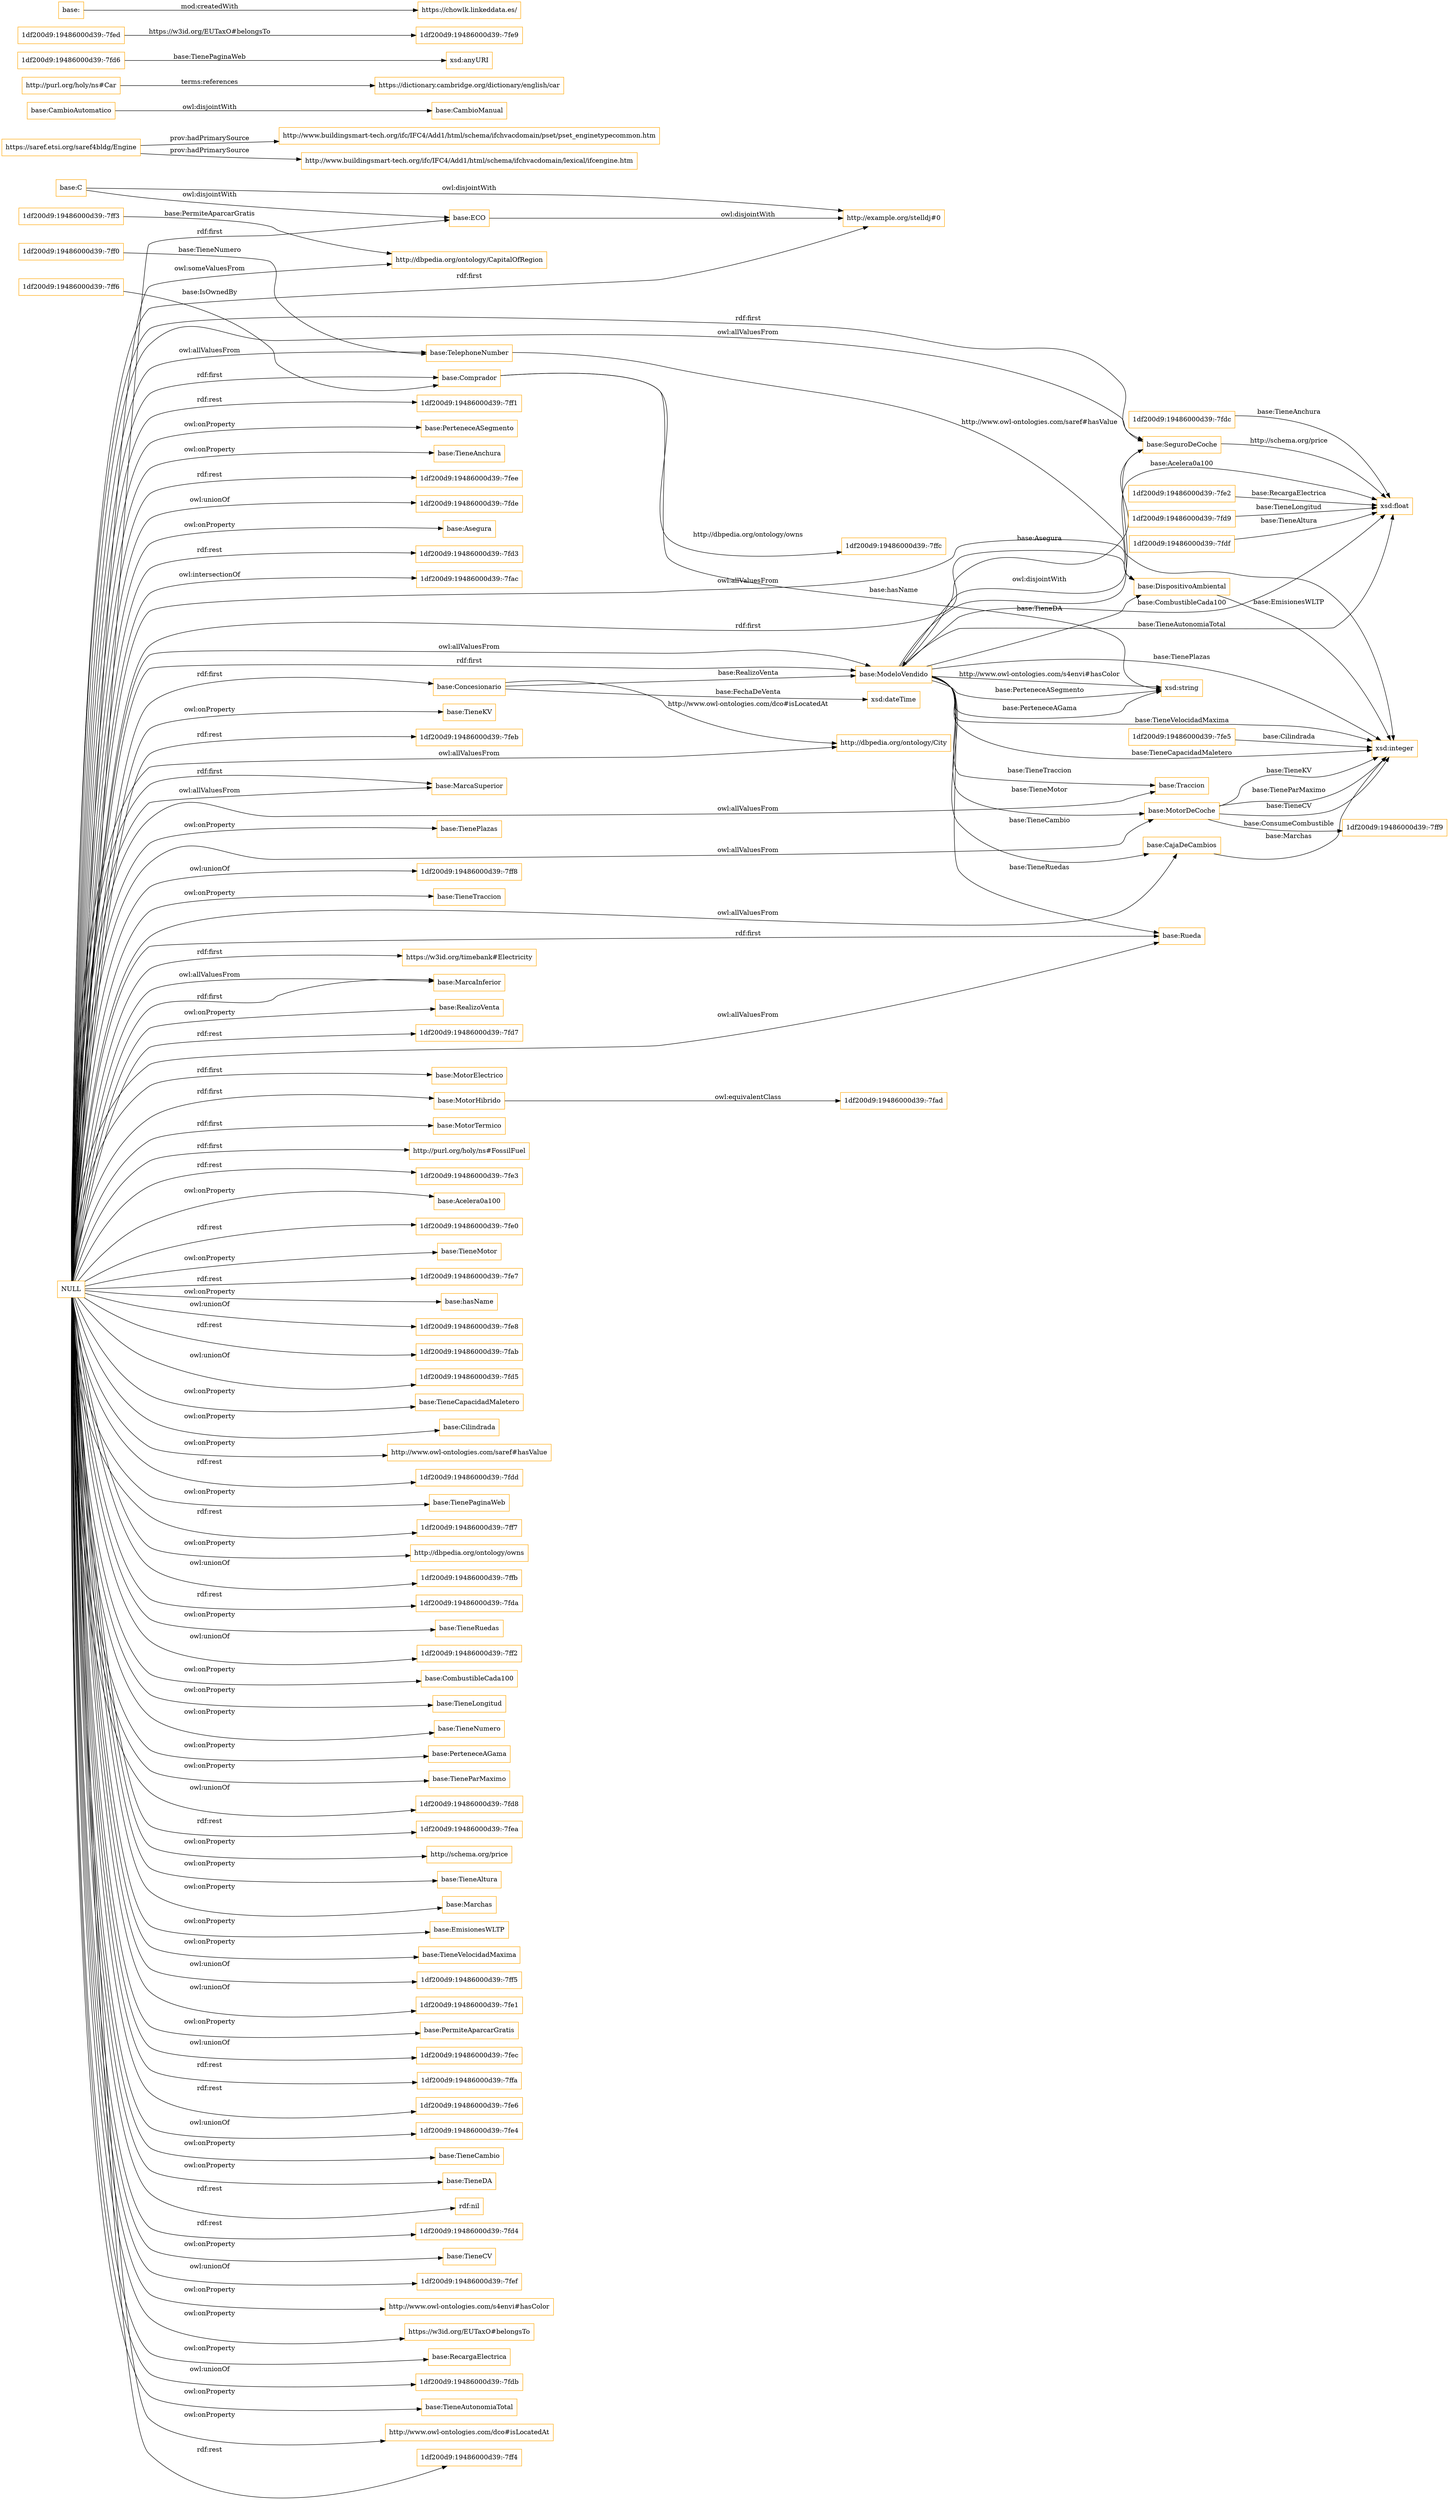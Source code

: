 digraph ar2dtool_diagram { 
rankdir=LR;
size="1501"
node [shape = rectangle, color="orange"]; "base:Traccion" "1df200d9:19486000d39:-7fe2" "base:SeguroDeCoche" "1df200d9:19486000d39:-7ff9" "base:MarcaSuperior" "1df200d9:19486000d39:-7fd9" "http://dbpedia.org/ontology/CapitalOfRegion" "base:DispositivoAmbiental" "1df200d9:19486000d39:-7ff0" "https://saref.etsi.org/saref4bldg/Engine" "1df200d9:19486000d39:-7fad" "base:TelephoneNumber" "base:Comprador" "base:MotorDeCoche" "1df200d9:19486000d39:-7ffc" "base:Rueda" "base:Concesionario" "base:CambioManual" "1df200d9:19486000d39:-7ff6" "1df200d9:19486000d39:-7fe5" "https://w3id.org/timebank#Electricity" "1df200d9:19486000d39:-7fdf" "base:CajaDeCambios" "base:MarcaInferior" "base:CambioAutomatico" "http://dbpedia.org/ontology/City" "base:C" "base:ECO" "http://purl.org/holy/ns#Car" "1df200d9:19486000d39:-7fdc" "base:ModeloVendido" "base:MotorElectrico" "base:MotorHibrido" "1df200d9:19486000d39:-7fd6" "http://example.org/stelldj#0" "1df200d9:19486000d39:-7fe9" "1df200d9:19486000d39:-7fed" "base:MotorTermico" "http://purl.org/holy/ns#FossilFuel" "1df200d9:19486000d39:-7ff3" ; /*classes style*/
	"base:C" -> "http://example.org/stelldj#0" [ label = "owl:disjointWith" ];
	"base:C" -> "base:ECO" [ label = "owl:disjointWith" ];
	"http://purl.org/holy/ns#Car" -> "https://dictionary.cambridge.org/dictionary/english/car" [ label = "terms:references" ];
	"base:CambioAutomatico" -> "base:CambioManual" [ label = "owl:disjointWith" ];
	"NULL" -> "1df200d9:19486000d39:-7fe3" [ label = "rdf:rest" ];
	"NULL" -> "base:Traccion" [ label = "owl:allValuesFrom" ];
	"NULL" -> "base:Acelera0a100" [ label = "owl:onProperty" ];
	"NULL" -> "base:MarcaInferior" [ label = "owl:allValuesFrom" ];
	"NULL" -> "1df200d9:19486000d39:-7fe0" [ label = "rdf:rest" ];
	"NULL" -> "base:TieneMotor" [ label = "owl:onProperty" ];
	"NULL" -> "1df200d9:19486000d39:-7fe7" [ label = "rdf:rest" ];
	"NULL" -> "base:hasName" [ label = "owl:onProperty" ];
	"NULL" -> "1df200d9:19486000d39:-7fe8" [ label = "owl:unionOf" ];
	"NULL" -> "1df200d9:19486000d39:-7fab" [ label = "rdf:rest" ];
	"NULL" -> "base:Comprador" [ label = "rdf:first" ];
	"NULL" -> "1df200d9:19486000d39:-7fd5" [ label = "owl:unionOf" ];
	"NULL" -> "base:TieneCapacidadMaletero" [ label = "owl:onProperty" ];
	"NULL" -> "base:Cilindrada" [ label = "owl:onProperty" ];
	"NULL" -> "http://www.owl-ontologies.com/saref#hasValue" [ label = "owl:onProperty" ];
	"NULL" -> "base:MotorTermico" [ label = "rdf:first" ];
	"NULL" -> "1df200d9:19486000d39:-7fdd" [ label = "rdf:rest" ];
	"NULL" -> "base:TienePaginaWeb" [ label = "owl:onProperty" ];
	"NULL" -> "1df200d9:19486000d39:-7ff7" [ label = "rdf:rest" ];
	"NULL" -> "http://dbpedia.org/ontology/owns" [ label = "owl:onProperty" ];
	"NULL" -> "1df200d9:19486000d39:-7ffb" [ label = "owl:unionOf" ];
	"NULL" -> "1df200d9:19486000d39:-7fda" [ label = "rdf:rest" ];
	"NULL" -> "base:TieneRuedas" [ label = "owl:onProperty" ];
	"NULL" -> "1df200d9:19486000d39:-7ff2" [ label = "owl:unionOf" ];
	"NULL" -> "base:CombustibleCada100" [ label = "owl:onProperty" ];
	"NULL" -> "base:TieneLongitud" [ label = "owl:onProperty" ];
	"NULL" -> "base:TieneNumero" [ label = "owl:onProperty" ];
	"NULL" -> "http://example.org/stelldj#0" [ label = "rdf:first" ];
	"NULL" -> "base:PerteneceAGama" [ label = "owl:onProperty" ];
	"NULL" -> "base:ModeloVendido" [ label = "owl:allValuesFrom" ];
	"NULL" -> "base:TieneParMaximo" [ label = "owl:onProperty" ];
	"NULL" -> "1df200d9:19486000d39:-7fd8" [ label = "owl:unionOf" ];
	"NULL" -> "1df200d9:19486000d39:-7fea" [ label = "rdf:rest" ];
	"NULL" -> "http://schema.org/price" [ label = "owl:onProperty" ];
	"NULL" -> "base:TieneAltura" [ label = "owl:onProperty" ];
	"NULL" -> "base:Marchas" [ label = "owl:onProperty" ];
	"NULL" -> "base:EmisionesWLTP" [ label = "owl:onProperty" ];
	"NULL" -> "base:TieneVelocidadMaxima" [ label = "owl:onProperty" ];
	"NULL" -> "1df200d9:19486000d39:-7ff5" [ label = "owl:unionOf" ];
	"NULL" -> "1df200d9:19486000d39:-7fe1" [ label = "owl:unionOf" ];
	"NULL" -> "base:PermiteAparcarGratis" [ label = "owl:onProperty" ];
	"NULL" -> "1df200d9:19486000d39:-7fec" [ label = "owl:unionOf" ];
	"NULL" -> "1df200d9:19486000d39:-7ffa" [ label = "rdf:rest" ];
	"NULL" -> "1df200d9:19486000d39:-7fe6" [ label = "rdf:rest" ];
	"NULL" -> "base:ModeloVendido" [ label = "rdf:first" ];
	"NULL" -> "base:Rueda" [ label = "owl:allValuesFrom" ];
	"NULL" -> "1df200d9:19486000d39:-7fe4" [ label = "owl:unionOf" ];
	"NULL" -> "base:CajaDeCambios" [ label = "owl:allValuesFrom" ];
	"NULL" -> "base:TieneCambio" [ label = "owl:onProperty" ];
	"NULL" -> "https://w3id.org/timebank#Electricity" [ label = "rdf:first" ];
	"NULL" -> "base:TieneDA" [ label = "owl:onProperty" ];
	"NULL" -> "rdf:nil" [ label = "rdf:rest" ];
	"NULL" -> "base:DispositivoAmbiental" [ label = "owl:allValuesFrom" ];
	"NULL" -> "1df200d9:19486000d39:-7fd4" [ label = "rdf:rest" ];
	"NULL" -> "base:DispositivoAmbiental" [ label = "rdf:first" ];
	"NULL" -> "base:TieneCV" [ label = "owl:onProperty" ];
	"NULL" -> "http://purl.org/holy/ns#FossilFuel" [ label = "rdf:first" ];
	"NULL" -> "1df200d9:19486000d39:-7fef" [ label = "owl:unionOf" ];
	"NULL" -> "http://www.owl-ontologies.com/s4envi#hasColor" [ label = "owl:onProperty" ];
	"NULL" -> "base:MarcaSuperior" [ label = "rdf:first" ];
	"NULL" -> "https://w3id.org/EUTaxO#belongsTo" [ label = "owl:onProperty" ];
	"NULL" -> "base:SeguroDeCoche" [ label = "owl:allValuesFrom" ];
	"NULL" -> "base:Concesionario" [ label = "rdf:first" ];
	"NULL" -> "base:SeguroDeCoche" [ label = "rdf:first" ];
	"NULL" -> "base:MotorElectrico" [ label = "rdf:first" ];
	"NULL" -> "base:RecargaElectrica" [ label = "owl:onProperty" ];
	"NULL" -> "base:Rueda" [ label = "rdf:first" ];
	"NULL" -> "1df200d9:19486000d39:-7fdb" [ label = "owl:unionOf" ];
	"NULL" -> "base:ECO" [ label = "rdf:first" ];
	"NULL" -> "base:TieneAutonomiaTotal" [ label = "owl:onProperty" ];
	"NULL" -> "http://www.owl-ontologies.com/dco#isLocatedAt" [ label = "owl:onProperty" ];
	"NULL" -> "1df200d9:19486000d39:-7ff4" [ label = "rdf:rest" ];
	"NULL" -> "base:MarcaInferior" [ label = "rdf:first" ];
	"NULL" -> "1df200d9:19486000d39:-7ff1" [ label = "rdf:rest" ];
	"NULL" -> "http://dbpedia.org/ontology/CapitalOfRegion" [ label = "owl:someValuesFrom" ];
	"NULL" -> "base:MotorHibrido" [ label = "rdf:first" ];
	"NULL" -> "base:PerteneceASegmento" [ label = "owl:onProperty" ];
	"NULL" -> "base:TieneAnchura" [ label = "owl:onProperty" ];
	"NULL" -> "1df200d9:19486000d39:-7fee" [ label = "rdf:rest" ];
	"NULL" -> "1df200d9:19486000d39:-7fde" [ label = "owl:unionOf" ];
	"NULL" -> "base:TelephoneNumber" [ label = "owl:allValuesFrom" ];
	"NULL" -> "base:Asegura" [ label = "owl:onProperty" ];
	"NULL" -> "base:MotorDeCoche" [ label = "owl:allValuesFrom" ];
	"NULL" -> "http://dbpedia.org/ontology/City" [ label = "owl:allValuesFrom" ];
	"NULL" -> "1df200d9:19486000d39:-7fd3" [ label = "rdf:rest" ];
	"NULL" -> "base:MarcaSuperior" [ label = "owl:allValuesFrom" ];
	"NULL" -> "1df200d9:19486000d39:-7fac" [ label = "owl:intersectionOf" ];
	"NULL" -> "base:TieneKV" [ label = "owl:onProperty" ];
	"NULL" -> "1df200d9:19486000d39:-7feb" [ label = "rdf:rest" ];
	"NULL" -> "base:TienePlazas" [ label = "owl:onProperty" ];
	"NULL" -> "1df200d9:19486000d39:-7ff8" [ label = "owl:unionOf" ];
	"NULL" -> "base:TieneTraccion" [ label = "owl:onProperty" ];
	"NULL" -> "base:RealizoVenta" [ label = "owl:onProperty" ];
	"NULL" -> "1df200d9:19486000d39:-7fd7" [ label = "rdf:rest" ];
	"base:MotorHibrido" -> "1df200d9:19486000d39:-7fad" [ label = "owl:equivalentClass" ];
	"https://saref.etsi.org/saref4bldg/Engine" -> "http://www.buildingsmart-tech.org/ifc/IFC4/Add1/html/schema/ifchvacdomain/pset/pset_enginetypecommon.htm" [ label = "prov:hadPrimarySource" ];
	"https://saref.etsi.org/saref4bldg/Engine" -> "http://www.buildingsmart-tech.org/ifc/IFC4/Add1/html/schema/ifchvacdomain/lexical/ifcengine.htm" [ label = "prov:hadPrimarySource" ];
	"base:ECO" -> "http://example.org/stelldj#0" [ label = "owl:disjointWith" ];
	"base:ModeloVendido" -> "base:SeguroDeCoche" [ label = "owl:disjointWith" ];
	"base:" -> "https://chowlk.linkeddata.es/" [ label = "mod:createdWith" ];
	"1df200d9:19486000d39:-7ff6" -> "base:Comprador" [ label = "base:IsOwnedBy" ];
	"base:Comprador" -> "xsd:string" [ label = "base:hasName" ];
	"base:Concesionario" -> "xsd:dateTime" [ label = "base:FechaDeVenta" ];
	"1df200d9:19486000d39:-7ff0" -> "base:TelephoneNumber" [ label = "base:TieneNumero" ];
	"base:ModeloVendido" -> "base:Traccion" [ label = "base:TieneTraccion" ];
	"1df200d9:19486000d39:-7fd6" -> "xsd:anyURI" [ label = "base:TienePaginaWeb" ];
	"1df200d9:19486000d39:-7fd9" -> "xsd:float" [ label = "base:TieneLongitud" ];
	"1df200d9:19486000d39:-7fdf" -> "xsd:float" [ label = "base:TieneAltura" ];
	"base:ModeloVendido" -> "xsd:float" [ label = "base:Acelera0a100" ];
	"base:MotorDeCoche" -> "xsd:integer" [ label = "base:TieneCV" ];
	"base:TelephoneNumber" -> "xsd:integer" [ label = "http://www.owl-ontologies.com/saref#hasValue" ];
	"base:ModeloVendido" -> "base:Rueda" [ label = "base:TieneRuedas" ];
	"base:MotorDeCoche" -> "1df200d9:19486000d39:-7ff9" [ label = "base:ConsumeCombustible" ];
	"base:Concesionario" -> "base:ModeloVendido" [ label = "base:RealizoVenta" ];
	"base:Concesionario" -> "http://dbpedia.org/ontology/City" [ label = "http://www.owl-ontologies.com/dco#isLocatedAt" ];
	"base:SeguroDeCoche" -> "xsd:float" [ label = "http://schema.org/price" ];
	"base:SeguroDeCoche" -> "base:ModeloVendido" [ label = "base:Asegura" ];
	"base:ModeloVendido" -> "base:DispositivoAmbiental" [ label = "base:TieneDA" ];
	"base:ModeloVendido" -> "base:CajaDeCambios" [ label = "base:TieneCambio" ];
	"base:ModeloVendido" -> "xsd:float" [ label = "base:CombustibleCada100" ];
	"1df200d9:19486000d39:-7fdc" -> "xsd:float" [ label = "base:TieneAnchura" ];
	"base:ModeloVendido" -> "xsd:string" [ label = "base:PerteneceAGama" ];
	"base:ModeloVendido" -> "xsd:integer" [ label = "base:TieneVelocidadMaxima" ];
	"base:ModeloVendido" -> "xsd:integer" [ label = "base:TieneCapacidadMaletero" ];
	"base:MotorDeCoche" -> "xsd:integer" [ label = "base:TieneKV" ];
	"base:ModeloVendido" -> "xsd:string" [ label = "http://www.owl-ontologies.com/s4envi#hasColor" ];
	"base:ModeloVendido" -> "xsd:float" [ label = "base:TieneAutonomiaTotal" ];
	"1df200d9:19486000d39:-7fed" -> "1df200d9:19486000d39:-7fe9" [ label = "https://w3id.org/EUTaxO#belongsTo" ];
	"base:CajaDeCambios" -> "xsd:integer" [ label = "base:Marchas" ];
	"base:ModeloVendido" -> "base:MotorDeCoche" [ label = "base:TieneMotor" ];
	"base:ModeloVendido" -> "xsd:string" [ label = "base:PerteneceASegmento" ];
	"1df200d9:19486000d39:-7fe2" -> "xsd:float" [ label = "base:RecargaElectrica" ];
	"base:Comprador" -> "1df200d9:19486000d39:-7ffc" [ label = "http://dbpedia.org/ontology/owns" ];
	"base:ModeloVendido" -> "xsd:integer" [ label = "base:TienePlazas" ];
	"base:MotorDeCoche" -> "xsd:integer" [ label = "base:TieneParMaximo" ];
	"1df200d9:19486000d39:-7fe5" -> "xsd:integer" [ label = "base:Cilindrada" ];
	"base:DispositivoAmbiental" -> "xsd:integer" [ label = "base:EmisionesWLTP" ];
	"1df200d9:19486000d39:-7ff3" -> "http://dbpedia.org/ontology/CapitalOfRegion" [ label = "base:PermiteAparcarGratis" ];

}
